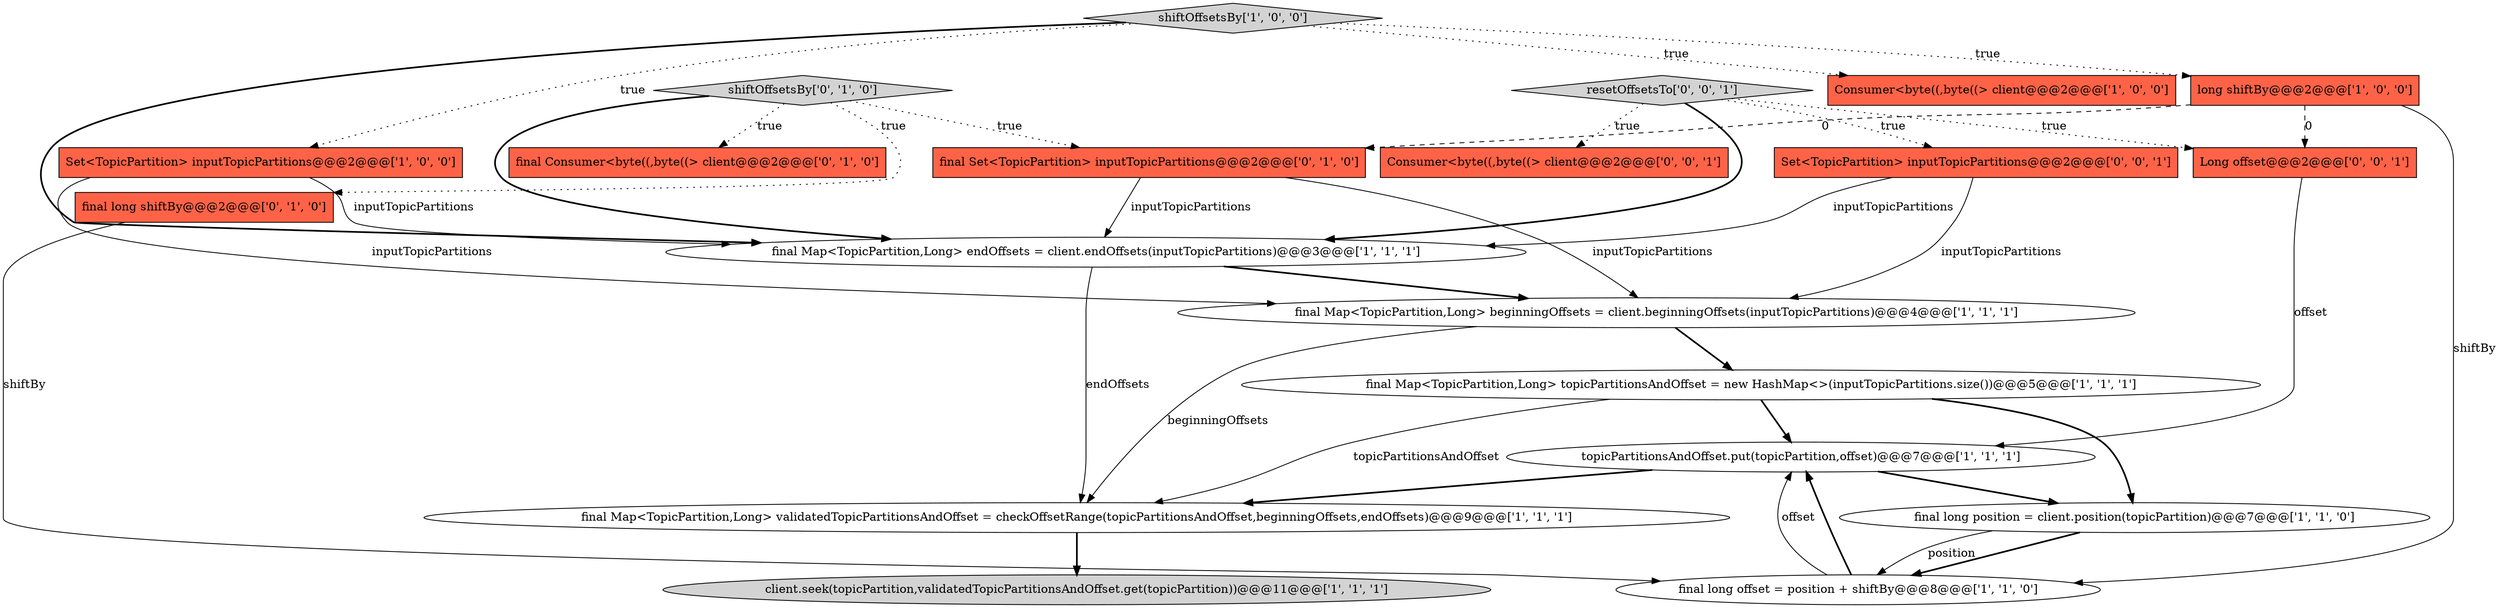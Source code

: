 digraph {
0 [style = filled, label = "final Map<TopicPartition,Long> beginningOffsets = client.beginningOffsets(inputTopicPartitions)@@@4@@@['1', '1', '1']", fillcolor = white, shape = ellipse image = "AAA0AAABBB1BBB"];
11 [style = filled, label = "shiftOffsetsBy['1', '0', '0']", fillcolor = lightgray, shape = diamond image = "AAA0AAABBB1BBB"];
14 [style = filled, label = "final Consumer<byte((,byte((> client@@@2@@@['0', '1', '0']", fillcolor = tomato, shape = box image = "AAA0AAABBB2BBB"];
10 [style = filled, label = "topicPartitionsAndOffset.put(topicPartition,offset)@@@7@@@['1', '1', '1']", fillcolor = white, shape = ellipse image = "AAA0AAABBB1BBB"];
17 [style = filled, label = "resetOffsetsTo['0', '0', '1']", fillcolor = lightgray, shape = diamond image = "AAA0AAABBB3BBB"];
9 [style = filled, label = "final Map<TopicPartition,Long> endOffsets = client.endOffsets(inputTopicPartitions)@@@3@@@['1', '1', '1']", fillcolor = white, shape = ellipse image = "AAA0AAABBB1BBB"];
19 [style = filled, label = "Long offset@@@2@@@['0', '0', '1']", fillcolor = tomato, shape = box image = "AAA0AAABBB3BBB"];
5 [style = filled, label = "final Map<TopicPartition,Long> validatedTopicPartitionsAndOffset = checkOffsetRange(topicPartitionsAndOffset,beginningOffsets,endOffsets)@@@9@@@['1', '1', '1']", fillcolor = white, shape = ellipse image = "AAA0AAABBB1BBB"];
12 [style = filled, label = "shiftOffsetsBy['0', '1', '0']", fillcolor = lightgray, shape = diamond image = "AAA0AAABBB2BBB"];
18 [style = filled, label = "Consumer<byte((,byte((> client@@@2@@@['0', '0', '1']", fillcolor = tomato, shape = box image = "AAA0AAABBB3BBB"];
16 [style = filled, label = "Set<TopicPartition> inputTopicPartitions@@@2@@@['0', '0', '1']", fillcolor = tomato, shape = box image = "AAA0AAABBB3BBB"];
3 [style = filled, label = "final long offset = position + shiftBy@@@8@@@['1', '1', '0']", fillcolor = white, shape = ellipse image = "AAA0AAABBB1BBB"];
1 [style = filled, label = "final Map<TopicPartition,Long> topicPartitionsAndOffset = new HashMap<>(inputTopicPartitions.size())@@@5@@@['1', '1', '1']", fillcolor = white, shape = ellipse image = "AAA0AAABBB1BBB"];
7 [style = filled, label = "Set<TopicPartition> inputTopicPartitions@@@2@@@['1', '0', '0']", fillcolor = tomato, shape = box image = "AAA0AAABBB1BBB"];
15 [style = filled, label = "final Set<TopicPartition> inputTopicPartitions@@@2@@@['0', '1', '0']", fillcolor = tomato, shape = box image = "AAA1AAABBB2BBB"];
8 [style = filled, label = "long shiftBy@@@2@@@['1', '0', '0']", fillcolor = tomato, shape = box image = "AAA1AAABBB1BBB"];
2 [style = filled, label = "client.seek(topicPartition,validatedTopicPartitionsAndOffset.get(topicPartition))@@@11@@@['1', '1', '1']", fillcolor = lightgray, shape = ellipse image = "AAA0AAABBB1BBB"];
6 [style = filled, label = "final long position = client.position(topicPartition)@@@7@@@['1', '1', '0']", fillcolor = white, shape = ellipse image = "AAA0AAABBB1BBB"];
13 [style = filled, label = "final long shiftBy@@@2@@@['0', '1', '0']", fillcolor = tomato, shape = box image = "AAA0AAABBB2BBB"];
4 [style = filled, label = "Consumer<byte((,byte((> client@@@2@@@['1', '0', '0']", fillcolor = tomato, shape = box image = "AAA0AAABBB1BBB"];
11->7 [style = dotted, label="true"];
6->3 [style = bold, label=""];
8->19 [style = dashed, label="0"];
9->0 [style = bold, label=""];
17->18 [style = dotted, label="true"];
0->5 [style = solid, label="beginningOffsets"];
17->9 [style = bold, label=""];
8->15 [style = dashed, label="0"];
16->9 [style = solid, label="inputTopicPartitions"];
12->15 [style = dotted, label="true"];
8->3 [style = solid, label="shiftBy"];
7->0 [style = solid, label="inputTopicPartitions"];
11->4 [style = dotted, label="true"];
15->0 [style = solid, label="inputTopicPartitions"];
11->9 [style = bold, label=""];
12->9 [style = bold, label=""];
19->10 [style = solid, label="offset"];
10->6 [style = bold, label=""];
1->5 [style = solid, label="topicPartitionsAndOffset"];
17->16 [style = dotted, label="true"];
3->10 [style = bold, label=""];
12->14 [style = dotted, label="true"];
15->9 [style = solid, label="inputTopicPartitions"];
13->3 [style = solid, label="shiftBy"];
5->2 [style = bold, label=""];
1->6 [style = bold, label=""];
12->13 [style = dotted, label="true"];
10->5 [style = bold, label=""];
7->9 [style = solid, label="inputTopicPartitions"];
0->1 [style = bold, label=""];
16->0 [style = solid, label="inputTopicPartitions"];
17->19 [style = dotted, label="true"];
9->5 [style = solid, label="endOffsets"];
3->10 [style = solid, label="offset"];
11->8 [style = dotted, label="true"];
1->10 [style = bold, label=""];
6->3 [style = solid, label="position"];
}
